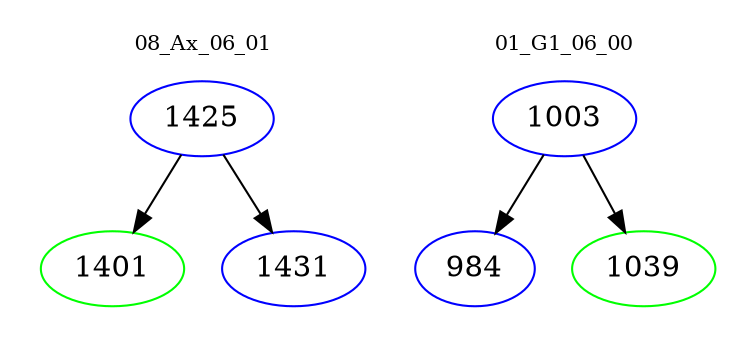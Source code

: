 digraph{
subgraph cluster_0 {
color = white
label = "08_Ax_06_01";
fontsize=10;
T0_1425 [label="1425", color="blue"]
T0_1425 -> T0_1401 [color="black"]
T0_1401 [label="1401", color="green"]
T0_1425 -> T0_1431 [color="black"]
T0_1431 [label="1431", color="blue"]
}
subgraph cluster_1 {
color = white
label = "01_G1_06_00";
fontsize=10;
T1_1003 [label="1003", color="blue"]
T1_1003 -> T1_984 [color="black"]
T1_984 [label="984", color="blue"]
T1_1003 -> T1_1039 [color="black"]
T1_1039 [label="1039", color="green"]
}
}
